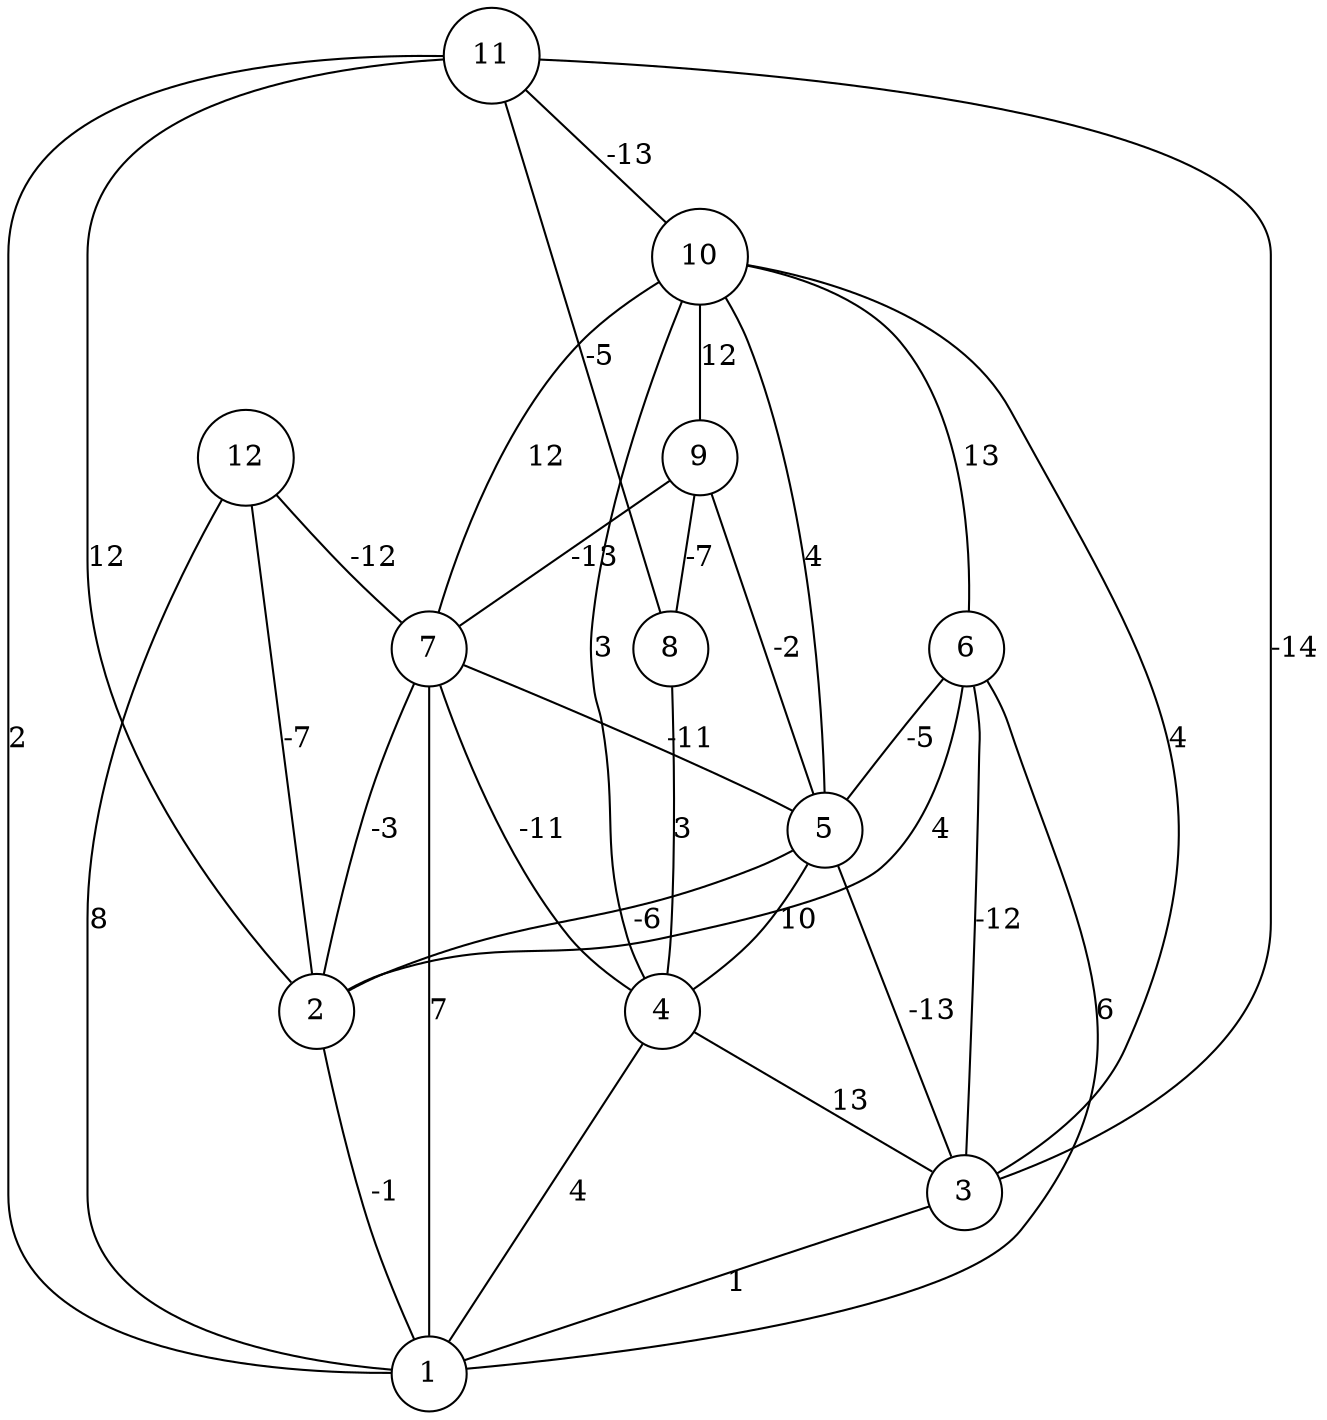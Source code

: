 graph { 
	 fontname="Helvetica,Arial,sans-serif" 
	 node [shape = circle]; 
	 12 -- 1 [label = "8"];
	 12 -- 2 [label = "-7"];
	 12 -- 7 [label = "-12"];
	 11 -- 1 [label = "2"];
	 11 -- 2 [label = "12"];
	 11 -- 3 [label = "-14"];
	 11 -- 8 [label = "-5"];
	 11 -- 10 [label = "-13"];
	 10 -- 3 [label = "4"];
	 10 -- 4 [label = "3"];
	 10 -- 5 [label = "4"];
	 10 -- 6 [label = "13"];
	 10 -- 7 [label = "12"];
	 10 -- 9 [label = "12"];
	 9 -- 5 [label = "-2"];
	 9 -- 7 [label = "-13"];
	 9 -- 8 [label = "-7"];
	 8 -- 4 [label = "3"];
	 7 -- 1 [label = "7"];
	 7 -- 2 [label = "-3"];
	 7 -- 4 [label = "-11"];
	 7 -- 5 [label = "-11"];
	 6 -- 1 [label = "6"];
	 6 -- 2 [label = "4"];
	 6 -- 3 [label = "-12"];
	 6 -- 5 [label = "-5"];
	 5 -- 2 [label = "-6"];
	 5 -- 3 [label = "-13"];
	 5 -- 4 [label = "10"];
	 4 -- 1 [label = "4"];
	 4 -- 3 [label = "13"];
	 3 -- 1 [label = "1"];
	 2 -- 1 [label = "-1"];
	 1;
	 2;
	 3;
	 4;
	 5;
	 6;
	 7;
	 8;
	 9;
	 10;
	 11;
	 12;
}
